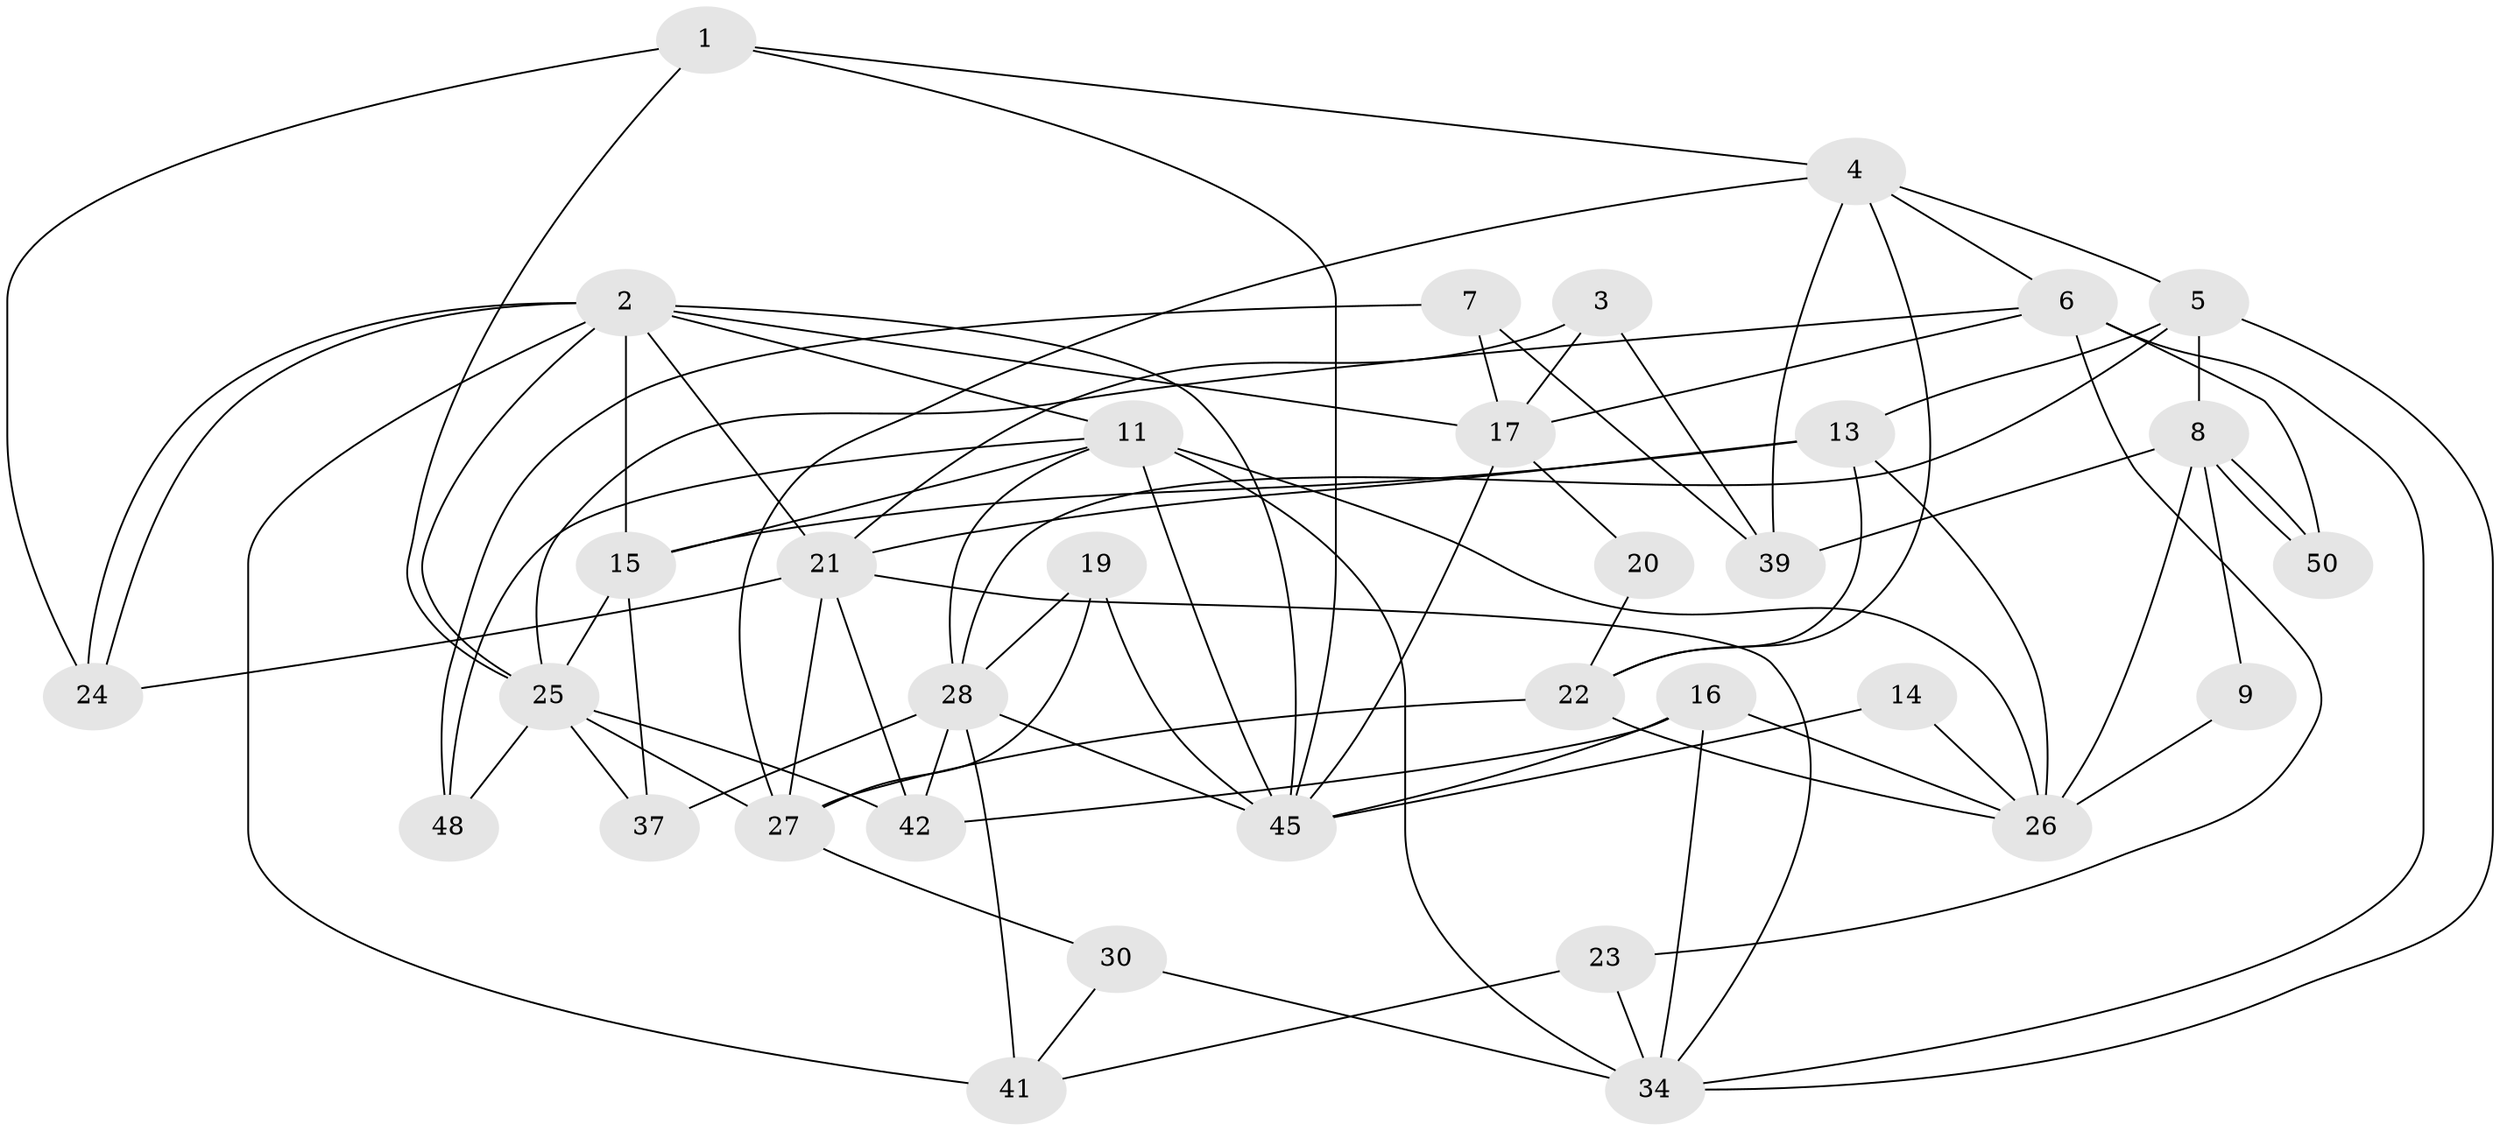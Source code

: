// original degree distribution, {4: 0.3157894736842105, 6: 0.10526315789473684, 3: 0.2807017543859649, 5: 0.15789473684210525, 2: 0.10526315789473684, 7: 0.017543859649122806, 8: 0.017543859649122806}
// Generated by graph-tools (version 1.1) at 2025/41/03/06/25 10:41:57]
// undirected, 34 vertices, 82 edges
graph export_dot {
graph [start="1"]
  node [color=gray90,style=filled];
  1 [super="+38"];
  2 [super="+57"];
  3 [super="+33"];
  4 [super="+12"];
  5 [super="+44"];
  6 [super="+46"];
  7;
  8 [super="+10"];
  9;
  11 [super="+53"];
  13 [super="+18"];
  14;
  15 [super="+35"];
  16;
  17 [super="+49"];
  19;
  20 [super="+56"];
  21 [super="+36"];
  22 [super="+55"];
  23;
  24 [super="+31"];
  25 [super="+40"];
  26 [super="+29"];
  27 [super="+52"];
  28 [super="+32"];
  30;
  34 [super="+54"];
  37;
  39 [super="+47"];
  41 [super="+43"];
  42;
  45 [super="+51"];
  48;
  50;
  1 -- 25;
  1 -- 45;
  1 -- 24;
  1 -- 4;
  2 -- 24;
  2 -- 24;
  2 -- 17;
  2 -- 21;
  2 -- 41;
  2 -- 11;
  2 -- 45;
  2 -- 25;
  2 -- 15;
  3 -- 21;
  3 -- 39;
  3 -- 17;
  4 -- 5;
  4 -- 39 [weight=2];
  4 -- 6 [weight=2];
  4 -- 22;
  4 -- 27;
  5 -- 34;
  5 -- 28;
  5 -- 8 [weight=2];
  5 -- 13;
  6 -- 34;
  6 -- 50;
  6 -- 25;
  6 -- 23;
  6 -- 17;
  7 -- 48;
  7 -- 39;
  7 -- 17;
  8 -- 50;
  8 -- 50;
  8 -- 39;
  8 -- 9;
  8 -- 26 [weight=2];
  9 -- 26;
  11 -- 48;
  11 -- 45;
  11 -- 28;
  11 -- 34 [weight=2];
  11 -- 15;
  11 -- 26;
  13 -- 22;
  13 -- 21;
  13 -- 15;
  13 -- 26;
  14 -- 45;
  14 -- 26;
  15 -- 25;
  15 -- 37;
  16 -- 42;
  16 -- 26;
  16 -- 45;
  16 -- 34;
  17 -- 45;
  17 -- 20 [weight=2];
  19 -- 45;
  19 -- 28;
  19 -- 27;
  20 -- 22;
  21 -- 27;
  21 -- 42;
  21 -- 34;
  21 -- 24;
  22 -- 27;
  22 -- 26;
  23 -- 34;
  23 -- 41;
  25 -- 37 [weight=2];
  25 -- 27;
  25 -- 48;
  25 -- 42;
  27 -- 30;
  28 -- 37 [weight=2];
  28 -- 41 [weight=2];
  28 -- 42;
  28 -- 45;
  30 -- 41;
  30 -- 34;
}
